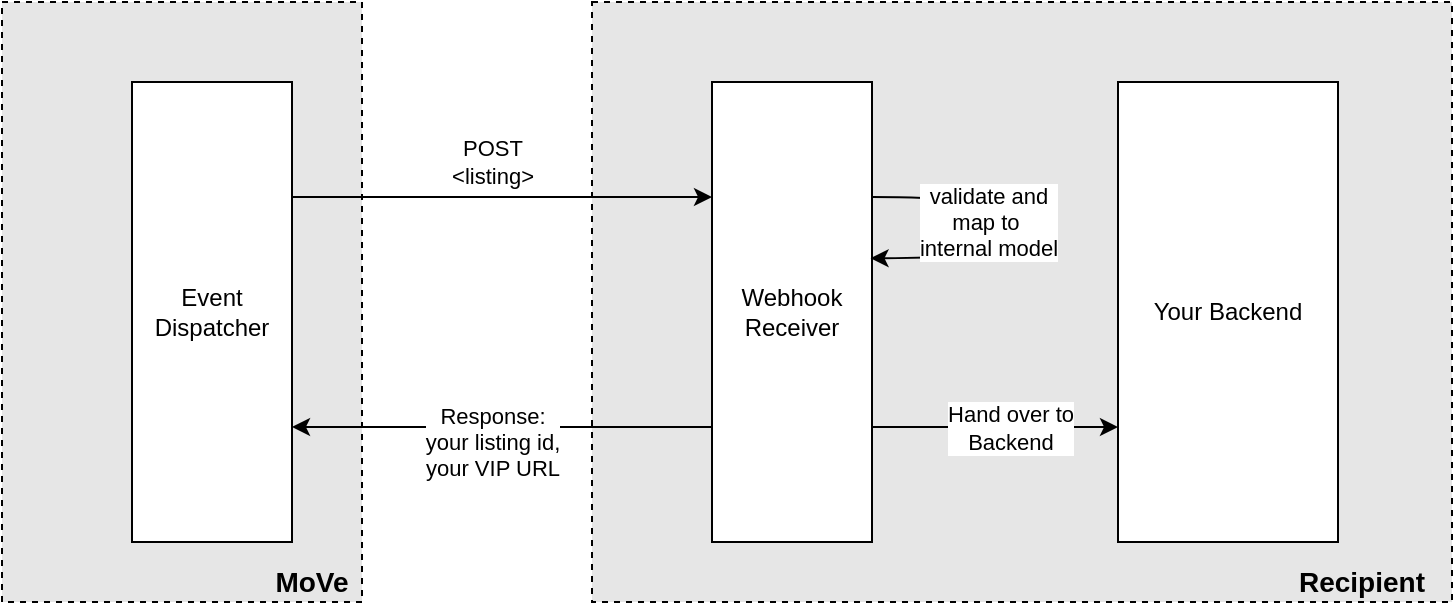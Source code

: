 <mxfile version="13.9.9" type="device" pages="2"><diagram id="2IbRL0l02yiCB0ta59fK" name="listing"><mxGraphModel dx="1106" dy="997" grid="1" gridSize="10" guides="1" tooltips="1" connect="1" arrows="1" fold="1" page="1" pageScale="1" pageWidth="827" pageHeight="1169" math="0" shadow="0"><root><mxCell id="0"/><mxCell id="1" parent="0"/><mxCell id="muUqoEcxpL3RtnENW0zB-13" value="" style="rounded=0;whiteSpace=wrap;html=1;dashed=1;fillColor=#E6E6E6;" parent="1" vertex="1"><mxGeometry x="75" y="170" width="180" height="300" as="geometry"/></mxCell><mxCell id="muUqoEcxpL3RtnENW0zB-12" value="" style="rounded=0;whiteSpace=wrap;html=1;dashed=1;fillColor=#E6E6E6;" parent="1" vertex="1"><mxGeometry x="370" y="170" width="430" height="300" as="geometry"/></mxCell><mxCell id="muUqoEcxpL3RtnENW0zB-4" style="edgeStyle=orthogonalEdgeStyle;rounded=0;orthogonalLoop=1;jettySize=auto;html=1;exitX=1;exitY=0.25;exitDx=0;exitDy=0;entryX=0;entryY=0.25;entryDx=0;entryDy=0;" parent="1" source="muUqoEcxpL3RtnENW0zB-1" target="muUqoEcxpL3RtnENW0zB-2" edge="1"><mxGeometry relative="1" as="geometry"/></mxCell><mxCell id="muUqoEcxpL3RtnENW0zB-5" value="POST&lt;br&gt;&amp;lt;listing&amp;gt;" style="edgeLabel;html=1;align=center;verticalAlign=middle;resizable=0;points=[];" parent="muUqoEcxpL3RtnENW0zB-4" vertex="1" connectable="0"><mxGeometry x="0.122" y="4" relative="1" as="geometry"><mxPoint x="-18" y="-13.5" as="offset"/></mxGeometry></mxCell><mxCell id="muUqoEcxpL3RtnENW0zB-1" value="Event&lt;br&gt;Dispatcher" style="rounded=0;whiteSpace=wrap;html=1;" parent="1" vertex="1"><mxGeometry x="140" y="210" width="80" height="230" as="geometry"/></mxCell><mxCell id="muUqoEcxpL3RtnENW0zB-8" style="edgeStyle=orthogonalEdgeStyle;rounded=0;orthogonalLoop=1;jettySize=auto;html=1;exitX=1;exitY=0.75;exitDx=0;exitDy=0;entryX=0;entryY=0.75;entryDx=0;entryDy=0;" parent="1" source="muUqoEcxpL3RtnENW0zB-2" target="muUqoEcxpL3RtnENW0zB-3" edge="1"><mxGeometry relative="1" as="geometry"/></mxCell><mxCell id="muUqoEcxpL3RtnENW0zB-9" value="Hand over to&lt;br&gt;Backend" style="edgeLabel;html=1;align=center;verticalAlign=middle;resizable=0;points=[];" parent="muUqoEcxpL3RtnENW0zB-8" vertex="1" connectable="0"><mxGeometry x="0.327" y="1" relative="1" as="geometry"><mxPoint x="-13" y="1" as="offset"/></mxGeometry></mxCell><mxCell id="muUqoEcxpL3RtnENW0zB-10" style="edgeStyle=orthogonalEdgeStyle;rounded=0;orthogonalLoop=1;jettySize=auto;html=1;exitX=0;exitY=0.75;exitDx=0;exitDy=0;entryX=1;entryY=0.75;entryDx=0;entryDy=0;" parent="1" source="muUqoEcxpL3RtnENW0zB-2" target="muUqoEcxpL3RtnENW0zB-1" edge="1"><mxGeometry relative="1" as="geometry"/></mxCell><mxCell id="muUqoEcxpL3RtnENW0zB-11" value="Response:&lt;br&gt;your listing id,&lt;br&gt;your VIP URL" style="edgeLabel;html=1;align=center;verticalAlign=middle;resizable=0;points=[];" parent="muUqoEcxpL3RtnENW0zB-10" vertex="1" connectable="0"><mxGeometry x="-0.078" relative="1" as="geometry"><mxPoint x="-13" y="7.5" as="offset"/></mxGeometry></mxCell><mxCell id="muUqoEcxpL3RtnENW0zB-2" value="Webhook&lt;br&gt;Receiver" style="rounded=0;whiteSpace=wrap;html=1;" parent="1" vertex="1"><mxGeometry x="430" y="210" width="80" height="230" as="geometry"/></mxCell><mxCell id="muUqoEcxpL3RtnENW0zB-3" value="Your Backend" style="rounded=0;whiteSpace=wrap;html=1;" parent="1" vertex="1"><mxGeometry x="633" y="210" width="110" height="230" as="geometry"/></mxCell><mxCell id="muUqoEcxpL3RtnENW0zB-6" style="edgeStyle=orthogonalEdgeStyle;rounded=0;orthogonalLoop=1;jettySize=auto;html=1;exitX=1;exitY=0.25;exitDx=0;exitDy=0;entryX=0.991;entryY=0.383;entryDx=0;entryDy=0;entryPerimeter=0;curved=1;" parent="1" source="muUqoEcxpL3RtnENW0zB-2" target="muUqoEcxpL3RtnENW0zB-2" edge="1"><mxGeometry relative="1" as="geometry"><Array as="points"><mxPoint x="590" y="268"/><mxPoint x="590" y="298"/></Array></mxGeometry></mxCell><mxCell id="muUqoEcxpL3RtnENW0zB-7" value="validate and &lt;br&gt;map to&amp;nbsp;&lt;br&gt;internal model" style="edgeLabel;html=1;align=center;verticalAlign=middle;resizable=0;points=[];" parent="muUqoEcxpL3RtnENW0zB-6" vertex="1" connectable="0"><mxGeometry x="-0.395" y="1" relative="1" as="geometry"><mxPoint y="13.5" as="offset"/></mxGeometry></mxCell><mxCell id="muUqoEcxpL3RtnENW0zB-14" value="MoVe" style="text;html=1;strokeColor=none;fillColor=none;align=center;verticalAlign=middle;whiteSpace=wrap;rounded=0;dashed=1;fontStyle=1;fontSize=14;" parent="1" vertex="1"><mxGeometry x="210" y="450" width="40" height="20" as="geometry"/></mxCell><mxCell id="muUqoEcxpL3RtnENW0zB-15" value="Recipient" style="text;html=1;strokeColor=none;fillColor=none;align=center;verticalAlign=middle;whiteSpace=wrap;rounded=0;dashed=1;fontStyle=1;fontSize=14;" parent="1" vertex="1"><mxGeometry x="710" y="450" width="90" height="20" as="geometry"/></mxCell></root></mxGraphModel></diagram><diagram id="q_IG9m36KRxdDsU59VBr" name="listing-url"><mxGraphModel dx="1106" dy="997" grid="1" gridSize="10" guides="1" tooltips="1" connect="1" arrows="1" fold="1" page="1" pageScale="1" pageWidth="827" pageHeight="1169" math="0" shadow="0"><root><mxCell id="KDnx-SUl8YLHm3wEF9J4-0"/><mxCell id="KDnx-SUl8YLHm3wEF9J4-1" parent="KDnx-SUl8YLHm3wEF9J4-0"/><mxCell id="C-vBCINIr45FHgJDGPwg-20" style="edgeStyle=orthogonalEdgeStyle;rounded=0;orthogonalLoop=1;jettySize=auto;html=1;entryX=0;entryY=0.5;entryDx=0;entryDy=0;exitX=1;exitY=0.25;exitDx=0;exitDy=0;" edge="1" parent="KDnx-SUl8YLHm3wEF9J4-1" source="C-vBCINIr45FHgJDGPwg-17" target="C-vBCINIr45FHgJDGPwg-18"><mxGeometry relative="1" as="geometry"/></mxCell><mxCell id="C-vBCINIr45FHgJDGPwg-22" value="Dispatch Listing or&lt;br&gt;Enriched Listing" style="edgeLabel;html=1;align=center;verticalAlign=middle;resizable=0;points=[];" vertex="1" connectable="0" parent="C-vBCINIr45FHgJDGPwg-20"><mxGeometry x="-0.032" y="-3" relative="1" as="geometry"><mxPoint y="-19" as="offset"/></mxGeometry></mxCell><mxCell id="C-vBCINIr45FHgJDGPwg-21" style="edgeStyle=orthogonalEdgeStyle;rounded=0;orthogonalLoop=1;jettySize=auto;html=1;entryX=0;entryY=0.5;entryDx=0;entryDy=0;exitX=1;exitY=0.75;exitDx=0;exitDy=0;" edge="1" parent="KDnx-SUl8YLHm3wEF9J4-1" source="C-vBCINIr45FHgJDGPwg-17" target="C-vBCINIr45FHgJDGPwg-19"><mxGeometry relative="1" as="geometry"/></mxCell><mxCell id="C-vBCINIr45FHgJDGPwg-23" value="Dispatch&lt;br&gt;Listing-Url Event&lt;br&gt;for Recipient A" style="edgeLabel;html=1;align=center;verticalAlign=middle;resizable=0;points=[];" vertex="1" connectable="0" parent="C-vBCINIr45FHgJDGPwg-21"><mxGeometry x="-0.031" y="2" relative="1" as="geometry"><mxPoint as="offset"/></mxGeometry></mxCell><mxCell id="C-vBCINIr45FHgJDGPwg-17" value="MoVe" style="rounded=1;whiteSpace=wrap;html=1;" vertex="1" parent="KDnx-SUl8YLHm3wEF9J4-1"><mxGeometry x="90" y="160" width="120" height="60" as="geometry"/></mxCell><mxCell id="C-vBCINIr45FHgJDGPwg-18" value="Recipient A" style="rounded=1;whiteSpace=wrap;html=1;" vertex="1" parent="KDnx-SUl8YLHm3wEF9J4-1"><mxGeometry x="370" y="70" width="120" height="60" as="geometry"/></mxCell><mxCell id="C-vBCINIr45FHgJDGPwg-19" value="Recipient B" style="rounded=1;whiteSpace=wrap;html=1;" vertex="1" parent="KDnx-SUl8YLHm3wEF9J4-1"><mxGeometry x="370" y="240" width="120" height="60" as="geometry"/></mxCell></root></mxGraphModel></diagram></mxfile>